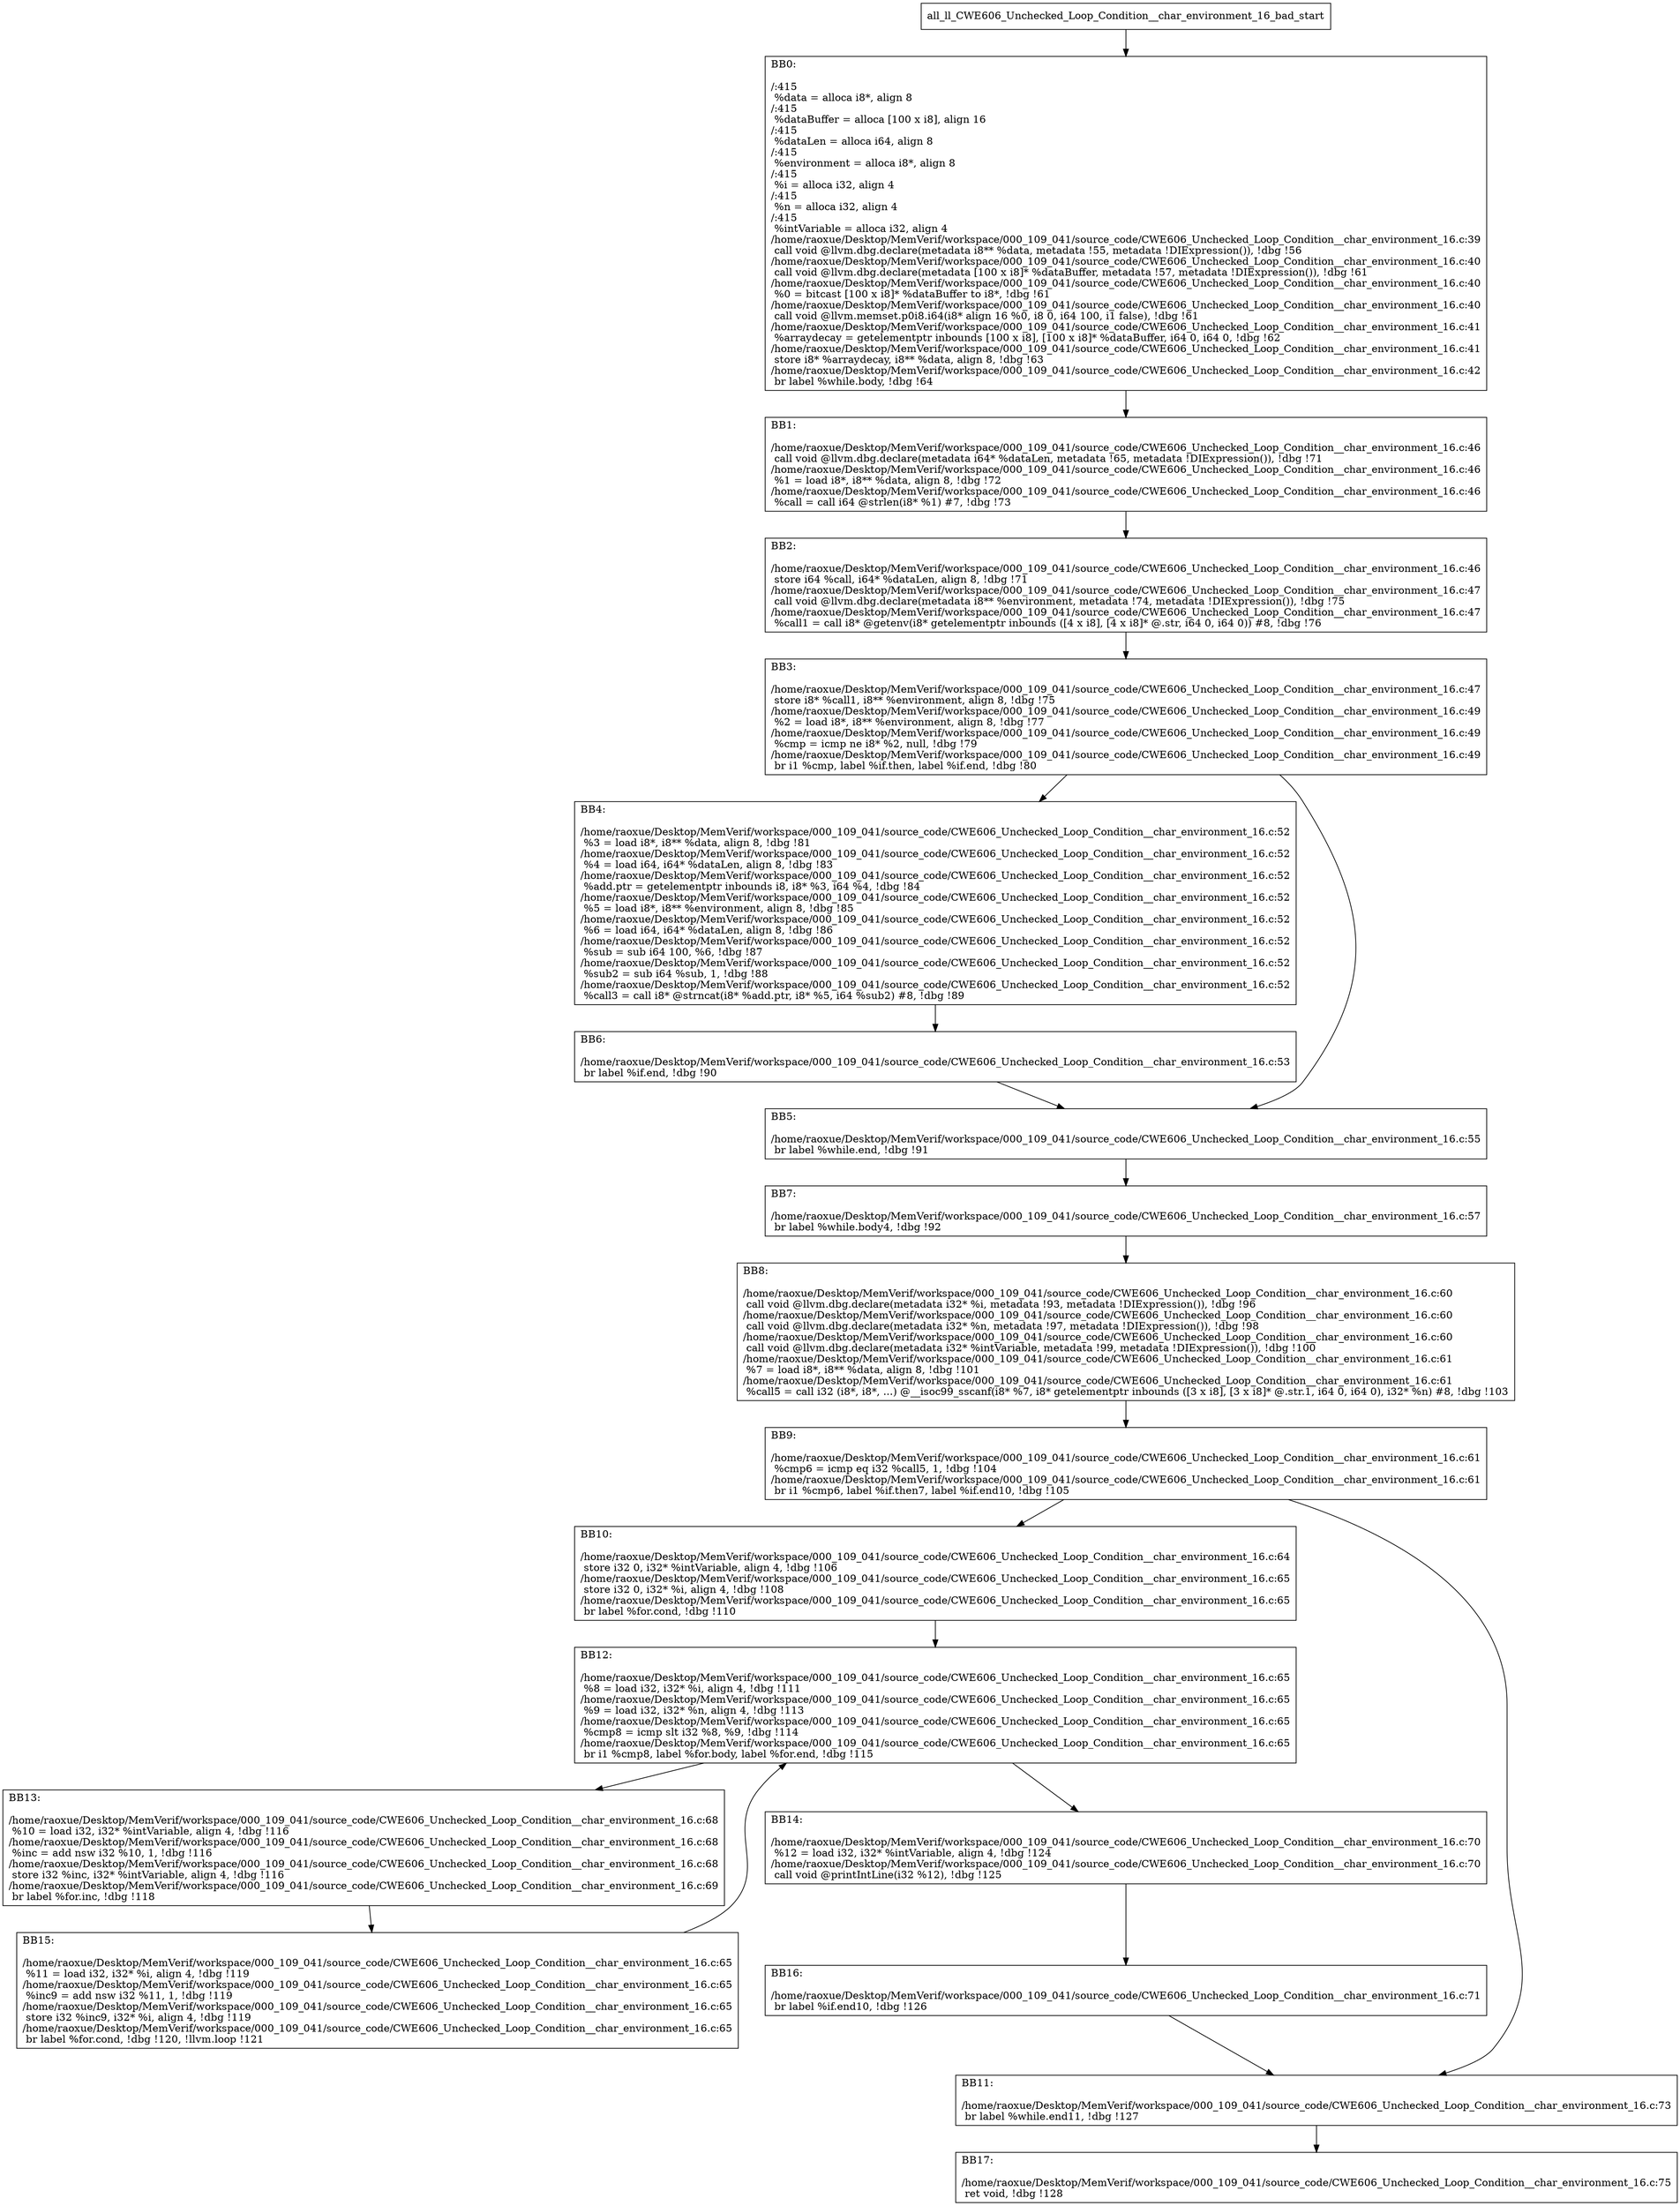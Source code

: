digraph "CFG for'all_ll_CWE606_Unchecked_Loop_Condition__char_environment_16_bad' function" {
	BBall_ll_CWE606_Unchecked_Loop_Condition__char_environment_16_bad_start[shape=record,label="{all_ll_CWE606_Unchecked_Loop_Condition__char_environment_16_bad_start}"];
	BBall_ll_CWE606_Unchecked_Loop_Condition__char_environment_16_bad_start-> all_ll_CWE606_Unchecked_Loop_Condition__char_environment_16_badBB0;
	all_ll_CWE606_Unchecked_Loop_Condition__char_environment_16_badBB0 [shape=record, label="{BB0:\l\l/:415\l
  %data = alloca i8*, align 8\l
/:415\l
  %dataBuffer = alloca [100 x i8], align 16\l
/:415\l
  %dataLen = alloca i64, align 8\l
/:415\l
  %environment = alloca i8*, align 8\l
/:415\l
  %i = alloca i32, align 4\l
/:415\l
  %n = alloca i32, align 4\l
/:415\l
  %intVariable = alloca i32, align 4\l
/home/raoxue/Desktop/MemVerif/workspace/000_109_041/source_code/CWE606_Unchecked_Loop_Condition__char_environment_16.c:39\l
  call void @llvm.dbg.declare(metadata i8** %data, metadata !55, metadata !DIExpression()), !dbg !56\l
/home/raoxue/Desktop/MemVerif/workspace/000_109_041/source_code/CWE606_Unchecked_Loop_Condition__char_environment_16.c:40\l
  call void @llvm.dbg.declare(metadata [100 x i8]* %dataBuffer, metadata !57, metadata !DIExpression()), !dbg !61\l
/home/raoxue/Desktop/MemVerif/workspace/000_109_041/source_code/CWE606_Unchecked_Loop_Condition__char_environment_16.c:40\l
  %0 = bitcast [100 x i8]* %dataBuffer to i8*, !dbg !61\l
/home/raoxue/Desktop/MemVerif/workspace/000_109_041/source_code/CWE606_Unchecked_Loop_Condition__char_environment_16.c:40\l
  call void @llvm.memset.p0i8.i64(i8* align 16 %0, i8 0, i64 100, i1 false), !dbg !61\l
/home/raoxue/Desktop/MemVerif/workspace/000_109_041/source_code/CWE606_Unchecked_Loop_Condition__char_environment_16.c:41\l
  %arraydecay = getelementptr inbounds [100 x i8], [100 x i8]* %dataBuffer, i64 0, i64 0, !dbg !62\l
/home/raoxue/Desktop/MemVerif/workspace/000_109_041/source_code/CWE606_Unchecked_Loop_Condition__char_environment_16.c:41\l
  store i8* %arraydecay, i8** %data, align 8, !dbg !63\l
/home/raoxue/Desktop/MemVerif/workspace/000_109_041/source_code/CWE606_Unchecked_Loop_Condition__char_environment_16.c:42\l
  br label %while.body, !dbg !64\l
}"];
	all_ll_CWE606_Unchecked_Loop_Condition__char_environment_16_badBB0-> all_ll_CWE606_Unchecked_Loop_Condition__char_environment_16_badBB1;
	all_ll_CWE606_Unchecked_Loop_Condition__char_environment_16_badBB1 [shape=record, label="{BB1:\l\l/home/raoxue/Desktop/MemVerif/workspace/000_109_041/source_code/CWE606_Unchecked_Loop_Condition__char_environment_16.c:46\l
  call void @llvm.dbg.declare(metadata i64* %dataLen, metadata !65, metadata !DIExpression()), !dbg !71\l
/home/raoxue/Desktop/MemVerif/workspace/000_109_041/source_code/CWE606_Unchecked_Loop_Condition__char_environment_16.c:46\l
  %1 = load i8*, i8** %data, align 8, !dbg !72\l
/home/raoxue/Desktop/MemVerif/workspace/000_109_041/source_code/CWE606_Unchecked_Loop_Condition__char_environment_16.c:46\l
  %call = call i64 @strlen(i8* %1) #7, !dbg !73\l
}"];
	all_ll_CWE606_Unchecked_Loop_Condition__char_environment_16_badBB1-> all_ll_CWE606_Unchecked_Loop_Condition__char_environment_16_badBB2;
	all_ll_CWE606_Unchecked_Loop_Condition__char_environment_16_badBB2 [shape=record, label="{BB2:\l\l/home/raoxue/Desktop/MemVerif/workspace/000_109_041/source_code/CWE606_Unchecked_Loop_Condition__char_environment_16.c:46\l
  store i64 %call, i64* %dataLen, align 8, !dbg !71\l
/home/raoxue/Desktop/MemVerif/workspace/000_109_041/source_code/CWE606_Unchecked_Loop_Condition__char_environment_16.c:47\l
  call void @llvm.dbg.declare(metadata i8** %environment, metadata !74, metadata !DIExpression()), !dbg !75\l
/home/raoxue/Desktop/MemVerif/workspace/000_109_041/source_code/CWE606_Unchecked_Loop_Condition__char_environment_16.c:47\l
  %call1 = call i8* @getenv(i8* getelementptr inbounds ([4 x i8], [4 x i8]* @.str, i64 0, i64 0)) #8, !dbg !76\l
}"];
	all_ll_CWE606_Unchecked_Loop_Condition__char_environment_16_badBB2-> all_ll_CWE606_Unchecked_Loop_Condition__char_environment_16_badBB3;
	all_ll_CWE606_Unchecked_Loop_Condition__char_environment_16_badBB3 [shape=record, label="{BB3:\l\l/home/raoxue/Desktop/MemVerif/workspace/000_109_041/source_code/CWE606_Unchecked_Loop_Condition__char_environment_16.c:47\l
  store i8* %call1, i8** %environment, align 8, !dbg !75\l
/home/raoxue/Desktop/MemVerif/workspace/000_109_041/source_code/CWE606_Unchecked_Loop_Condition__char_environment_16.c:49\l
  %2 = load i8*, i8** %environment, align 8, !dbg !77\l
/home/raoxue/Desktop/MemVerif/workspace/000_109_041/source_code/CWE606_Unchecked_Loop_Condition__char_environment_16.c:49\l
  %cmp = icmp ne i8* %2, null, !dbg !79\l
/home/raoxue/Desktop/MemVerif/workspace/000_109_041/source_code/CWE606_Unchecked_Loop_Condition__char_environment_16.c:49\l
  br i1 %cmp, label %if.then, label %if.end, !dbg !80\l
}"];
	all_ll_CWE606_Unchecked_Loop_Condition__char_environment_16_badBB3-> all_ll_CWE606_Unchecked_Loop_Condition__char_environment_16_badBB4;
	all_ll_CWE606_Unchecked_Loop_Condition__char_environment_16_badBB3-> all_ll_CWE606_Unchecked_Loop_Condition__char_environment_16_badBB5;
	all_ll_CWE606_Unchecked_Loop_Condition__char_environment_16_badBB4 [shape=record, label="{BB4:\l\l/home/raoxue/Desktop/MemVerif/workspace/000_109_041/source_code/CWE606_Unchecked_Loop_Condition__char_environment_16.c:52\l
  %3 = load i8*, i8** %data, align 8, !dbg !81\l
/home/raoxue/Desktop/MemVerif/workspace/000_109_041/source_code/CWE606_Unchecked_Loop_Condition__char_environment_16.c:52\l
  %4 = load i64, i64* %dataLen, align 8, !dbg !83\l
/home/raoxue/Desktop/MemVerif/workspace/000_109_041/source_code/CWE606_Unchecked_Loop_Condition__char_environment_16.c:52\l
  %add.ptr = getelementptr inbounds i8, i8* %3, i64 %4, !dbg !84\l
/home/raoxue/Desktop/MemVerif/workspace/000_109_041/source_code/CWE606_Unchecked_Loop_Condition__char_environment_16.c:52\l
  %5 = load i8*, i8** %environment, align 8, !dbg !85\l
/home/raoxue/Desktop/MemVerif/workspace/000_109_041/source_code/CWE606_Unchecked_Loop_Condition__char_environment_16.c:52\l
  %6 = load i64, i64* %dataLen, align 8, !dbg !86\l
/home/raoxue/Desktop/MemVerif/workspace/000_109_041/source_code/CWE606_Unchecked_Loop_Condition__char_environment_16.c:52\l
  %sub = sub i64 100, %6, !dbg !87\l
/home/raoxue/Desktop/MemVerif/workspace/000_109_041/source_code/CWE606_Unchecked_Loop_Condition__char_environment_16.c:52\l
  %sub2 = sub i64 %sub, 1, !dbg !88\l
/home/raoxue/Desktop/MemVerif/workspace/000_109_041/source_code/CWE606_Unchecked_Loop_Condition__char_environment_16.c:52\l
  %call3 = call i8* @strncat(i8* %add.ptr, i8* %5, i64 %sub2) #8, !dbg !89\l
}"];
	all_ll_CWE606_Unchecked_Loop_Condition__char_environment_16_badBB4-> all_ll_CWE606_Unchecked_Loop_Condition__char_environment_16_badBB6;
	all_ll_CWE606_Unchecked_Loop_Condition__char_environment_16_badBB6 [shape=record, label="{BB6:\l\l/home/raoxue/Desktop/MemVerif/workspace/000_109_041/source_code/CWE606_Unchecked_Loop_Condition__char_environment_16.c:53\l
  br label %if.end, !dbg !90\l
}"];
	all_ll_CWE606_Unchecked_Loop_Condition__char_environment_16_badBB6-> all_ll_CWE606_Unchecked_Loop_Condition__char_environment_16_badBB5;
	all_ll_CWE606_Unchecked_Loop_Condition__char_environment_16_badBB5 [shape=record, label="{BB5:\l\l/home/raoxue/Desktop/MemVerif/workspace/000_109_041/source_code/CWE606_Unchecked_Loop_Condition__char_environment_16.c:55\l
  br label %while.end, !dbg !91\l
}"];
	all_ll_CWE606_Unchecked_Loop_Condition__char_environment_16_badBB5-> all_ll_CWE606_Unchecked_Loop_Condition__char_environment_16_badBB7;
	all_ll_CWE606_Unchecked_Loop_Condition__char_environment_16_badBB7 [shape=record, label="{BB7:\l\l/home/raoxue/Desktop/MemVerif/workspace/000_109_041/source_code/CWE606_Unchecked_Loop_Condition__char_environment_16.c:57\l
  br label %while.body4, !dbg !92\l
}"];
	all_ll_CWE606_Unchecked_Loop_Condition__char_environment_16_badBB7-> all_ll_CWE606_Unchecked_Loop_Condition__char_environment_16_badBB8;
	all_ll_CWE606_Unchecked_Loop_Condition__char_environment_16_badBB8 [shape=record, label="{BB8:\l\l/home/raoxue/Desktop/MemVerif/workspace/000_109_041/source_code/CWE606_Unchecked_Loop_Condition__char_environment_16.c:60\l
  call void @llvm.dbg.declare(metadata i32* %i, metadata !93, metadata !DIExpression()), !dbg !96\l
/home/raoxue/Desktop/MemVerif/workspace/000_109_041/source_code/CWE606_Unchecked_Loop_Condition__char_environment_16.c:60\l
  call void @llvm.dbg.declare(metadata i32* %n, metadata !97, metadata !DIExpression()), !dbg !98\l
/home/raoxue/Desktop/MemVerif/workspace/000_109_041/source_code/CWE606_Unchecked_Loop_Condition__char_environment_16.c:60\l
  call void @llvm.dbg.declare(metadata i32* %intVariable, metadata !99, metadata !DIExpression()), !dbg !100\l
/home/raoxue/Desktop/MemVerif/workspace/000_109_041/source_code/CWE606_Unchecked_Loop_Condition__char_environment_16.c:61\l
  %7 = load i8*, i8** %data, align 8, !dbg !101\l
/home/raoxue/Desktop/MemVerif/workspace/000_109_041/source_code/CWE606_Unchecked_Loop_Condition__char_environment_16.c:61\l
  %call5 = call i32 (i8*, i8*, ...) @__isoc99_sscanf(i8* %7, i8* getelementptr inbounds ([3 x i8], [3 x i8]* @.str.1, i64 0, i64 0), i32* %n) #8, !dbg !103\l
}"];
	all_ll_CWE606_Unchecked_Loop_Condition__char_environment_16_badBB8-> all_ll_CWE606_Unchecked_Loop_Condition__char_environment_16_badBB9;
	all_ll_CWE606_Unchecked_Loop_Condition__char_environment_16_badBB9 [shape=record, label="{BB9:\l\l/home/raoxue/Desktop/MemVerif/workspace/000_109_041/source_code/CWE606_Unchecked_Loop_Condition__char_environment_16.c:61\l
  %cmp6 = icmp eq i32 %call5, 1, !dbg !104\l
/home/raoxue/Desktop/MemVerif/workspace/000_109_041/source_code/CWE606_Unchecked_Loop_Condition__char_environment_16.c:61\l
  br i1 %cmp6, label %if.then7, label %if.end10, !dbg !105\l
}"];
	all_ll_CWE606_Unchecked_Loop_Condition__char_environment_16_badBB9-> all_ll_CWE606_Unchecked_Loop_Condition__char_environment_16_badBB10;
	all_ll_CWE606_Unchecked_Loop_Condition__char_environment_16_badBB9-> all_ll_CWE606_Unchecked_Loop_Condition__char_environment_16_badBB11;
	all_ll_CWE606_Unchecked_Loop_Condition__char_environment_16_badBB10 [shape=record, label="{BB10:\l\l/home/raoxue/Desktop/MemVerif/workspace/000_109_041/source_code/CWE606_Unchecked_Loop_Condition__char_environment_16.c:64\l
  store i32 0, i32* %intVariable, align 4, !dbg !106\l
/home/raoxue/Desktop/MemVerif/workspace/000_109_041/source_code/CWE606_Unchecked_Loop_Condition__char_environment_16.c:65\l
  store i32 0, i32* %i, align 4, !dbg !108\l
/home/raoxue/Desktop/MemVerif/workspace/000_109_041/source_code/CWE606_Unchecked_Loop_Condition__char_environment_16.c:65\l
  br label %for.cond, !dbg !110\l
}"];
	all_ll_CWE606_Unchecked_Loop_Condition__char_environment_16_badBB10-> all_ll_CWE606_Unchecked_Loop_Condition__char_environment_16_badBB12;
	all_ll_CWE606_Unchecked_Loop_Condition__char_environment_16_badBB12 [shape=record, label="{BB12:\l\l/home/raoxue/Desktop/MemVerif/workspace/000_109_041/source_code/CWE606_Unchecked_Loop_Condition__char_environment_16.c:65\l
  %8 = load i32, i32* %i, align 4, !dbg !111\l
/home/raoxue/Desktop/MemVerif/workspace/000_109_041/source_code/CWE606_Unchecked_Loop_Condition__char_environment_16.c:65\l
  %9 = load i32, i32* %n, align 4, !dbg !113\l
/home/raoxue/Desktop/MemVerif/workspace/000_109_041/source_code/CWE606_Unchecked_Loop_Condition__char_environment_16.c:65\l
  %cmp8 = icmp slt i32 %8, %9, !dbg !114\l
/home/raoxue/Desktop/MemVerif/workspace/000_109_041/source_code/CWE606_Unchecked_Loop_Condition__char_environment_16.c:65\l
  br i1 %cmp8, label %for.body, label %for.end, !dbg !115\l
}"];
	all_ll_CWE606_Unchecked_Loop_Condition__char_environment_16_badBB12-> all_ll_CWE606_Unchecked_Loop_Condition__char_environment_16_badBB13;
	all_ll_CWE606_Unchecked_Loop_Condition__char_environment_16_badBB12-> all_ll_CWE606_Unchecked_Loop_Condition__char_environment_16_badBB14;
	all_ll_CWE606_Unchecked_Loop_Condition__char_environment_16_badBB13 [shape=record, label="{BB13:\l\l/home/raoxue/Desktop/MemVerif/workspace/000_109_041/source_code/CWE606_Unchecked_Loop_Condition__char_environment_16.c:68\l
  %10 = load i32, i32* %intVariable, align 4, !dbg !116\l
/home/raoxue/Desktop/MemVerif/workspace/000_109_041/source_code/CWE606_Unchecked_Loop_Condition__char_environment_16.c:68\l
  %inc = add nsw i32 %10, 1, !dbg !116\l
/home/raoxue/Desktop/MemVerif/workspace/000_109_041/source_code/CWE606_Unchecked_Loop_Condition__char_environment_16.c:68\l
  store i32 %inc, i32* %intVariable, align 4, !dbg !116\l
/home/raoxue/Desktop/MemVerif/workspace/000_109_041/source_code/CWE606_Unchecked_Loop_Condition__char_environment_16.c:69\l
  br label %for.inc, !dbg !118\l
}"];
	all_ll_CWE606_Unchecked_Loop_Condition__char_environment_16_badBB13-> all_ll_CWE606_Unchecked_Loop_Condition__char_environment_16_badBB15;
	all_ll_CWE606_Unchecked_Loop_Condition__char_environment_16_badBB15 [shape=record, label="{BB15:\l\l/home/raoxue/Desktop/MemVerif/workspace/000_109_041/source_code/CWE606_Unchecked_Loop_Condition__char_environment_16.c:65\l
  %11 = load i32, i32* %i, align 4, !dbg !119\l
/home/raoxue/Desktop/MemVerif/workspace/000_109_041/source_code/CWE606_Unchecked_Loop_Condition__char_environment_16.c:65\l
  %inc9 = add nsw i32 %11, 1, !dbg !119\l
/home/raoxue/Desktop/MemVerif/workspace/000_109_041/source_code/CWE606_Unchecked_Loop_Condition__char_environment_16.c:65\l
  store i32 %inc9, i32* %i, align 4, !dbg !119\l
/home/raoxue/Desktop/MemVerif/workspace/000_109_041/source_code/CWE606_Unchecked_Loop_Condition__char_environment_16.c:65\l
  br label %for.cond, !dbg !120, !llvm.loop !121\l
}"];
	all_ll_CWE606_Unchecked_Loop_Condition__char_environment_16_badBB15-> all_ll_CWE606_Unchecked_Loop_Condition__char_environment_16_badBB12;
	all_ll_CWE606_Unchecked_Loop_Condition__char_environment_16_badBB14 [shape=record, label="{BB14:\l\l/home/raoxue/Desktop/MemVerif/workspace/000_109_041/source_code/CWE606_Unchecked_Loop_Condition__char_environment_16.c:70\l
  %12 = load i32, i32* %intVariable, align 4, !dbg !124\l
/home/raoxue/Desktop/MemVerif/workspace/000_109_041/source_code/CWE606_Unchecked_Loop_Condition__char_environment_16.c:70\l
  call void @printIntLine(i32 %12), !dbg !125\l
}"];
	all_ll_CWE606_Unchecked_Loop_Condition__char_environment_16_badBB14-> all_ll_CWE606_Unchecked_Loop_Condition__char_environment_16_badBB16;
	all_ll_CWE606_Unchecked_Loop_Condition__char_environment_16_badBB16 [shape=record, label="{BB16:\l\l/home/raoxue/Desktop/MemVerif/workspace/000_109_041/source_code/CWE606_Unchecked_Loop_Condition__char_environment_16.c:71\l
  br label %if.end10, !dbg !126\l
}"];
	all_ll_CWE606_Unchecked_Loop_Condition__char_environment_16_badBB16-> all_ll_CWE606_Unchecked_Loop_Condition__char_environment_16_badBB11;
	all_ll_CWE606_Unchecked_Loop_Condition__char_environment_16_badBB11 [shape=record, label="{BB11:\l\l/home/raoxue/Desktop/MemVerif/workspace/000_109_041/source_code/CWE606_Unchecked_Loop_Condition__char_environment_16.c:73\l
  br label %while.end11, !dbg !127\l
}"];
	all_ll_CWE606_Unchecked_Loop_Condition__char_environment_16_badBB11-> all_ll_CWE606_Unchecked_Loop_Condition__char_environment_16_badBB17;
	all_ll_CWE606_Unchecked_Loop_Condition__char_environment_16_badBB17 [shape=record, label="{BB17:\l\l/home/raoxue/Desktop/MemVerif/workspace/000_109_041/source_code/CWE606_Unchecked_Loop_Condition__char_environment_16.c:75\l
  ret void, !dbg !128\l
}"];
}

